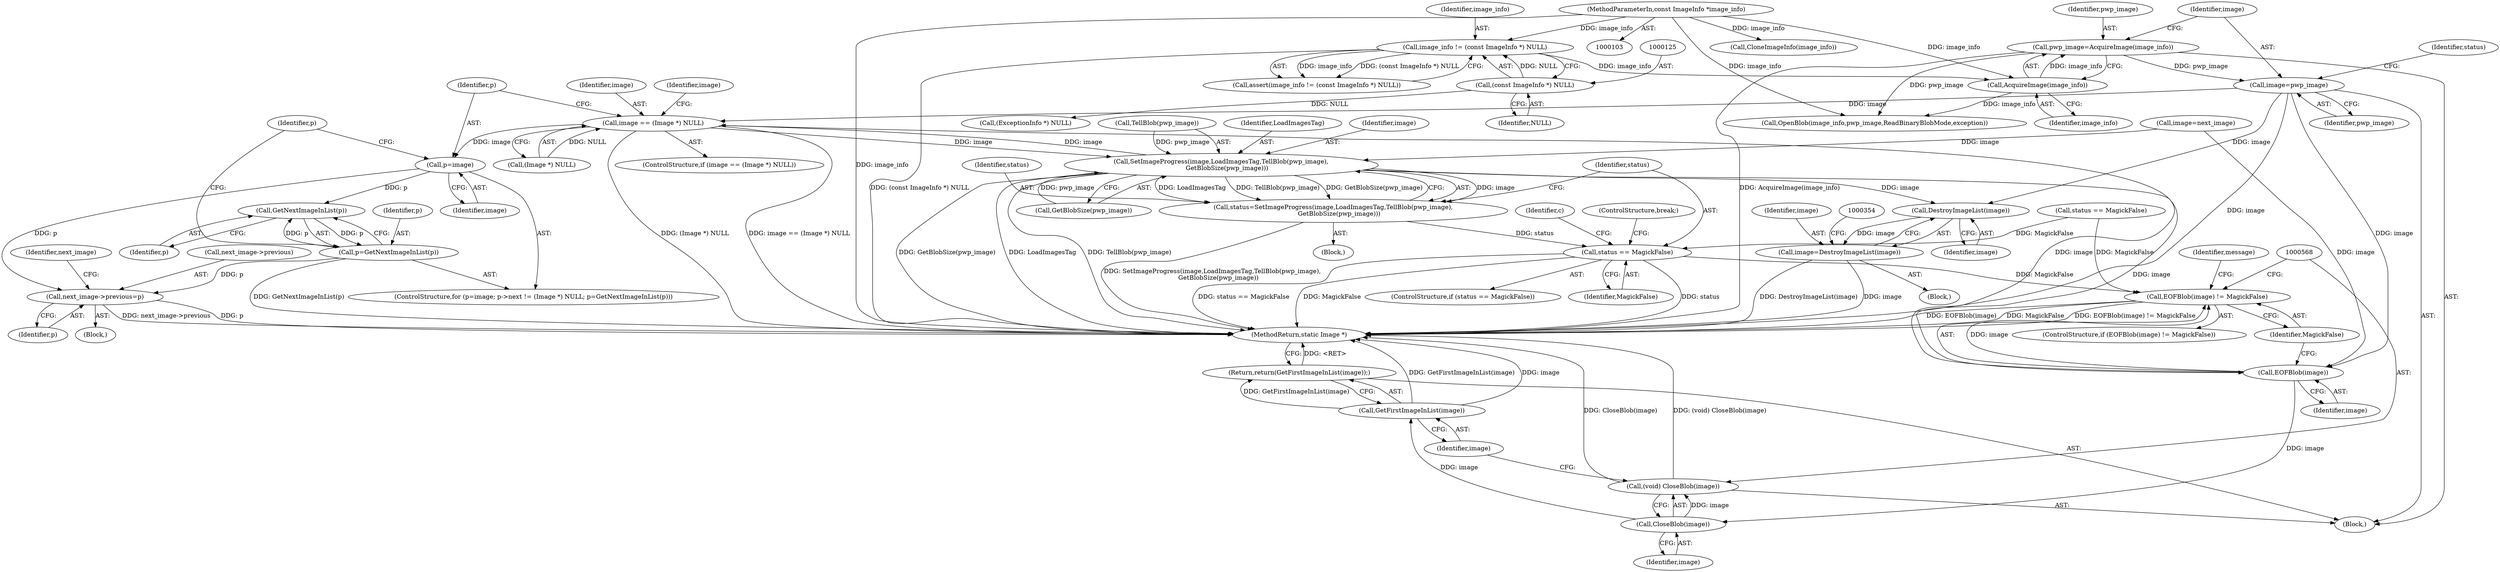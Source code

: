 digraph "0_ImageMagick_ecc03a2518c2b7dd375fde3a040fdae0bdf6a521@pointer" {
"1000164" [label="(Call,image=pwp_image)"];
"1000160" [label="(Call,pwp_image=AcquireImage(image_info))"];
"1000162" [label="(Call,AcquireImage(image_info))"];
"1000122" [label="(Call,image_info != (const ImageInfo *) NULL)"];
"1000104" [label="(MethodParameterIn,const ImageInfo *image_info)"];
"1000124" [label="(Call,(const ImageInfo *) NULL)"];
"1000350" [label="(Call,DestroyImageList(image))"];
"1000348" [label="(Call,image=DestroyImageList(image))"];
"1000434" [label="(Call,image == (Image *) NULL)"];
"1000445" [label="(Call,p=image)"];
"1000457" [label="(Call,GetNextImageInList(p))"];
"1000455" [label="(Call,p=GetNextImageInList(p))"];
"1000459" [label="(Call,next_image->previous=p)"];
"1000501" [label="(Call,SetImageProgress(image,LoadImagesTag,TellBlob(pwp_image),\n      GetBlobSize(pwp_image)))"];
"1000499" [label="(Call,status=SetImageProgress(image,LoadImagesTag,TellBlob(pwp_image),\n      GetBlobSize(pwp_image)))"];
"1000509" [label="(Call,status == MagickFalse)"];
"1000541" [label="(Call,EOFBlob(image) != MagickFalse)"];
"1000542" [label="(Call,EOFBlob(image))"];
"1000569" [label="(Call,CloseBlob(image))"];
"1000567" [label="(Call,(void) CloseBlob(image))"];
"1000572" [label="(Call,GetFirstImageInList(image))"];
"1000571" [label="(Return,return(GetFirstImageInList(image));)"];
"1000503" [label="(Identifier,LoadImagesTag)"];
"1000161" [label="(Identifier,pwp_image)"];
"1000104" [label="(MethodParameterIn,const ImageInfo *image_info)"];
"1000444" [label="(ControlStructure,for (p=image; p->next != (Image *) NULL; p=GetNextImageInList(p)))"];
"1000511" [label="(Identifier,MagickFalse)"];
"1000443" [label="(Block,)"];
"1000350" [label="(Call,DestroyImageList(image))"];
"1000163" [label="(Identifier,image_info)"];
"1000160" [label="(Call,pwp_image=AcquireImage(image_info))"];
"1000433" [label="(ControlStructure,if (image == (Image *) NULL))"];
"1000458" [label="(Identifier,p)"];
"1000169" [label="(Call,OpenBlob(image_info,pwp_image,ReadBinaryBlobMode,exception))"];
"1000164" [label="(Call,image=pwp_image)"];
"1000544" [label="(Identifier,MagickFalse)"];
"1000572" [label="(Call,GetFirstImageInList(image))"];
"1000569" [label="(Call,CloseBlob(image))"];
"1000166" [label="(Identifier,pwp_image)"];
"1000348" [label="(Call,image=DestroyImageList(image))"];
"1000502" [label="(Identifier,image)"];
"1000126" [label="(Identifier,NULL)"];
"1000334" [label="(Block,)"];
"1000466" [label="(Identifier,next_image)"];
"1000123" [label="(Identifier,image_info)"];
"1000165" [label="(Identifier,image)"];
"1000500" [label="(Identifier,status)"];
"1000541" [label="(Call,EOFBlob(image) != MagickFalse)"];
"1000540" [label="(ControlStructure,if (EOFBlob(image) != MagickFalse))"];
"1000206" [label="(Call,CloneImageInfo(image_info))"];
"1000435" [label="(Identifier,image)"];
"1000455" [label="(Call,p=GetNextImageInList(p))"];
"1000231" [label="(Block,)"];
"1000570" [label="(Identifier,image)"];
"1000573" [label="(Identifier,image)"];
"1000574" [label="(MethodReturn,static Image *)"];
"1000445" [label="(Call,p=image)"];
"1000121" [label="(Call,assert(image_info != (const ImageInfo *) NULL))"];
"1000440" [label="(Identifier,image)"];
"1000457" [label="(Call,GetNextImageInList(p))"];
"1000510" [label="(Identifier,status)"];
"1000501" [label="(Call,SetImageProgress(image,LoadImagesTag,TellBlob(pwp_image),\n      GetBlobSize(pwp_image)))"];
"1000542" [label="(Call,EOFBlob(image))"];
"1000543" [label="(Identifier,image)"];
"1000234" [label="(Identifier,c)"];
"1000351" [label="(Identifier,image)"];
"1000509" [label="(Call,status == MagickFalse)"];
"1000162" [label="(Call,AcquireImage(image_info))"];
"1000124" [label="(Call,(const ImageInfo *) NULL)"];
"1000463" [label="(Identifier,p)"];
"1000349" [label="(Identifier,image)"];
"1000450" [label="(Identifier,p)"];
"1000439" [label="(Call,image=next_image)"];
"1000168" [label="(Identifier,status)"];
"1000506" [label="(Call,GetBlobSize(pwp_image))"];
"1000512" [label="(ControlStructure,break;)"];
"1000504" [label="(Call,TellBlob(pwp_image))"];
"1000434" [label="(Call,image == (Image *) NULL)"];
"1000175" [label="(Call,status == MagickFalse)"];
"1000446" [label="(Identifier,p)"];
"1000122" [label="(Call,image_info != (const ImageInfo *) NULL)"];
"1000459" [label="(Call,next_image->previous=p)"];
"1000460" [label="(Call,next_image->previous)"];
"1000499" [label="(Call,status=SetImageProgress(image,LoadImagesTag,TellBlob(pwp_image),\n      GetBlobSize(pwp_image)))"];
"1000548" [label="(Identifier,message)"];
"1000567" [label="(Call,(void) CloseBlob(image))"];
"1000571" [label="(Return,return(GetFirstImageInList(image));)"];
"1000151" [label="(Call,(ExceptionInfo *) NULL)"];
"1000447" [label="(Identifier,image)"];
"1000456" [label="(Identifier,p)"];
"1000436" [label="(Call,(Image *) NULL)"];
"1000508" [label="(ControlStructure,if (status == MagickFalse))"];
"1000106" [label="(Block,)"];
"1000164" -> "1000106"  [label="AST: "];
"1000164" -> "1000166"  [label="CFG: "];
"1000165" -> "1000164"  [label="AST: "];
"1000166" -> "1000164"  [label="AST: "];
"1000168" -> "1000164"  [label="CFG: "];
"1000164" -> "1000574"  [label="DDG: image"];
"1000160" -> "1000164"  [label="DDG: pwp_image"];
"1000164" -> "1000350"  [label="DDG: image"];
"1000164" -> "1000434"  [label="DDG: image"];
"1000164" -> "1000542"  [label="DDG: image"];
"1000160" -> "1000106"  [label="AST: "];
"1000160" -> "1000162"  [label="CFG: "];
"1000161" -> "1000160"  [label="AST: "];
"1000162" -> "1000160"  [label="AST: "];
"1000165" -> "1000160"  [label="CFG: "];
"1000160" -> "1000574"  [label="DDG: AcquireImage(image_info)"];
"1000162" -> "1000160"  [label="DDG: image_info"];
"1000160" -> "1000169"  [label="DDG: pwp_image"];
"1000162" -> "1000163"  [label="CFG: "];
"1000163" -> "1000162"  [label="AST: "];
"1000122" -> "1000162"  [label="DDG: image_info"];
"1000104" -> "1000162"  [label="DDG: image_info"];
"1000162" -> "1000169"  [label="DDG: image_info"];
"1000122" -> "1000121"  [label="AST: "];
"1000122" -> "1000124"  [label="CFG: "];
"1000123" -> "1000122"  [label="AST: "];
"1000124" -> "1000122"  [label="AST: "];
"1000121" -> "1000122"  [label="CFG: "];
"1000122" -> "1000574"  [label="DDG: (const ImageInfo *) NULL"];
"1000122" -> "1000121"  [label="DDG: image_info"];
"1000122" -> "1000121"  [label="DDG: (const ImageInfo *) NULL"];
"1000104" -> "1000122"  [label="DDG: image_info"];
"1000124" -> "1000122"  [label="DDG: NULL"];
"1000104" -> "1000103"  [label="AST: "];
"1000104" -> "1000574"  [label="DDG: image_info"];
"1000104" -> "1000169"  [label="DDG: image_info"];
"1000104" -> "1000206"  [label="DDG: image_info"];
"1000124" -> "1000126"  [label="CFG: "];
"1000125" -> "1000124"  [label="AST: "];
"1000126" -> "1000124"  [label="AST: "];
"1000124" -> "1000151"  [label="DDG: NULL"];
"1000350" -> "1000348"  [label="AST: "];
"1000350" -> "1000351"  [label="CFG: "];
"1000351" -> "1000350"  [label="AST: "];
"1000348" -> "1000350"  [label="CFG: "];
"1000350" -> "1000348"  [label="DDG: image"];
"1000501" -> "1000350"  [label="DDG: image"];
"1000348" -> "1000334"  [label="AST: "];
"1000349" -> "1000348"  [label="AST: "];
"1000354" -> "1000348"  [label="CFG: "];
"1000348" -> "1000574"  [label="DDG: image"];
"1000348" -> "1000574"  [label="DDG: DestroyImageList(image)"];
"1000434" -> "1000433"  [label="AST: "];
"1000434" -> "1000436"  [label="CFG: "];
"1000435" -> "1000434"  [label="AST: "];
"1000436" -> "1000434"  [label="AST: "];
"1000440" -> "1000434"  [label="CFG: "];
"1000446" -> "1000434"  [label="CFG: "];
"1000434" -> "1000574"  [label="DDG: (Image *) NULL"];
"1000434" -> "1000574"  [label="DDG: image == (Image *) NULL"];
"1000501" -> "1000434"  [label="DDG: image"];
"1000436" -> "1000434"  [label="DDG: NULL"];
"1000434" -> "1000445"  [label="DDG: image"];
"1000434" -> "1000501"  [label="DDG: image"];
"1000434" -> "1000542"  [label="DDG: image"];
"1000445" -> "1000444"  [label="AST: "];
"1000445" -> "1000447"  [label="CFG: "];
"1000446" -> "1000445"  [label="AST: "];
"1000447" -> "1000445"  [label="AST: "];
"1000450" -> "1000445"  [label="CFG: "];
"1000445" -> "1000457"  [label="DDG: p"];
"1000445" -> "1000459"  [label="DDG: p"];
"1000457" -> "1000455"  [label="AST: "];
"1000457" -> "1000458"  [label="CFG: "];
"1000458" -> "1000457"  [label="AST: "];
"1000455" -> "1000457"  [label="CFG: "];
"1000457" -> "1000455"  [label="DDG: p"];
"1000455" -> "1000457"  [label="DDG: p"];
"1000455" -> "1000444"  [label="AST: "];
"1000456" -> "1000455"  [label="AST: "];
"1000450" -> "1000455"  [label="CFG: "];
"1000455" -> "1000574"  [label="DDG: GetNextImageInList(p)"];
"1000455" -> "1000459"  [label="DDG: p"];
"1000459" -> "1000443"  [label="AST: "];
"1000459" -> "1000463"  [label="CFG: "];
"1000460" -> "1000459"  [label="AST: "];
"1000463" -> "1000459"  [label="AST: "];
"1000466" -> "1000459"  [label="CFG: "];
"1000459" -> "1000574"  [label="DDG: next_image->previous"];
"1000459" -> "1000574"  [label="DDG: p"];
"1000501" -> "1000499"  [label="AST: "];
"1000501" -> "1000506"  [label="CFG: "];
"1000502" -> "1000501"  [label="AST: "];
"1000503" -> "1000501"  [label="AST: "];
"1000504" -> "1000501"  [label="AST: "];
"1000506" -> "1000501"  [label="AST: "];
"1000499" -> "1000501"  [label="CFG: "];
"1000501" -> "1000574"  [label="DDG: GetBlobSize(pwp_image)"];
"1000501" -> "1000574"  [label="DDG: LoadImagesTag"];
"1000501" -> "1000574"  [label="DDG: TellBlob(pwp_image)"];
"1000501" -> "1000499"  [label="DDG: image"];
"1000501" -> "1000499"  [label="DDG: LoadImagesTag"];
"1000501" -> "1000499"  [label="DDG: TellBlob(pwp_image)"];
"1000501" -> "1000499"  [label="DDG: GetBlobSize(pwp_image)"];
"1000439" -> "1000501"  [label="DDG: image"];
"1000504" -> "1000501"  [label="DDG: pwp_image"];
"1000506" -> "1000501"  [label="DDG: pwp_image"];
"1000501" -> "1000542"  [label="DDG: image"];
"1000499" -> "1000231"  [label="AST: "];
"1000500" -> "1000499"  [label="AST: "];
"1000510" -> "1000499"  [label="CFG: "];
"1000499" -> "1000574"  [label="DDG: SetImageProgress(image,LoadImagesTag,TellBlob(pwp_image),\n      GetBlobSize(pwp_image))"];
"1000499" -> "1000509"  [label="DDG: status"];
"1000509" -> "1000508"  [label="AST: "];
"1000509" -> "1000511"  [label="CFG: "];
"1000510" -> "1000509"  [label="AST: "];
"1000511" -> "1000509"  [label="AST: "];
"1000234" -> "1000509"  [label="CFG: "];
"1000512" -> "1000509"  [label="CFG: "];
"1000509" -> "1000574"  [label="DDG: status == MagickFalse"];
"1000509" -> "1000574"  [label="DDG: MagickFalse"];
"1000509" -> "1000574"  [label="DDG: status"];
"1000175" -> "1000509"  [label="DDG: MagickFalse"];
"1000509" -> "1000541"  [label="DDG: MagickFalse"];
"1000541" -> "1000540"  [label="AST: "];
"1000541" -> "1000544"  [label="CFG: "];
"1000542" -> "1000541"  [label="AST: "];
"1000544" -> "1000541"  [label="AST: "];
"1000548" -> "1000541"  [label="CFG: "];
"1000568" -> "1000541"  [label="CFG: "];
"1000541" -> "1000574"  [label="DDG: EOFBlob(image)"];
"1000541" -> "1000574"  [label="DDG: MagickFalse"];
"1000541" -> "1000574"  [label="DDG: EOFBlob(image) != MagickFalse"];
"1000542" -> "1000541"  [label="DDG: image"];
"1000175" -> "1000541"  [label="DDG: MagickFalse"];
"1000542" -> "1000543"  [label="CFG: "];
"1000543" -> "1000542"  [label="AST: "];
"1000544" -> "1000542"  [label="CFG: "];
"1000439" -> "1000542"  [label="DDG: image"];
"1000542" -> "1000569"  [label="DDG: image"];
"1000569" -> "1000567"  [label="AST: "];
"1000569" -> "1000570"  [label="CFG: "];
"1000570" -> "1000569"  [label="AST: "];
"1000567" -> "1000569"  [label="CFG: "];
"1000569" -> "1000567"  [label="DDG: image"];
"1000569" -> "1000572"  [label="DDG: image"];
"1000567" -> "1000106"  [label="AST: "];
"1000568" -> "1000567"  [label="AST: "];
"1000573" -> "1000567"  [label="CFG: "];
"1000567" -> "1000574"  [label="DDG: CloseBlob(image)"];
"1000567" -> "1000574"  [label="DDG: (void) CloseBlob(image)"];
"1000572" -> "1000571"  [label="AST: "];
"1000572" -> "1000573"  [label="CFG: "];
"1000573" -> "1000572"  [label="AST: "];
"1000571" -> "1000572"  [label="CFG: "];
"1000572" -> "1000574"  [label="DDG: GetFirstImageInList(image)"];
"1000572" -> "1000574"  [label="DDG: image"];
"1000572" -> "1000571"  [label="DDG: GetFirstImageInList(image)"];
"1000571" -> "1000106"  [label="AST: "];
"1000574" -> "1000571"  [label="CFG: "];
"1000571" -> "1000574"  [label="DDG: <RET>"];
}
